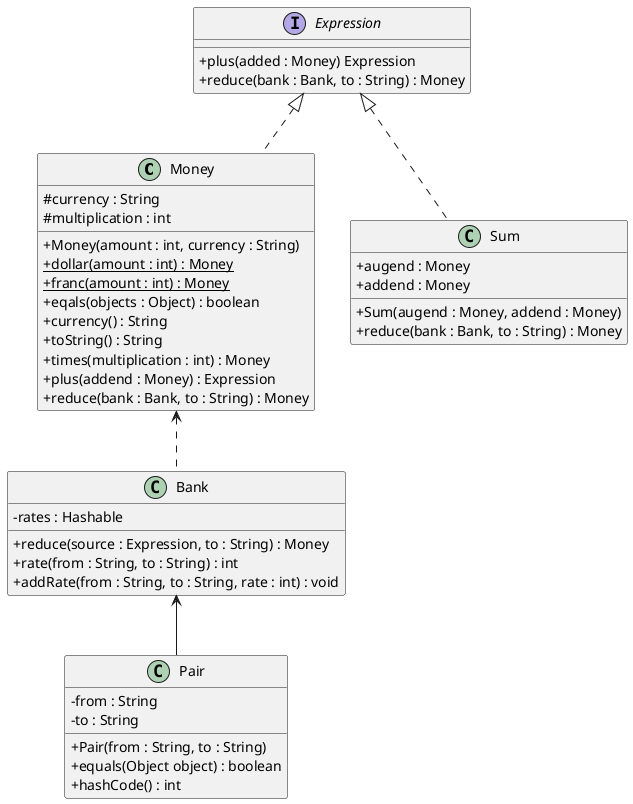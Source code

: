 @startuml
'https://plantuml.com/class-diagram
skinparam classAttributeIconSize 0
/' 14장 : 환율 적용(환율 매핑 해시테이블)
'/
class Money
interface Expression
class Bank
class Sum
class Pair
Expression <|.. Money
Money <.. Bank
Expression <|.. Sum
Bank <-- Pair
class Money{
 #currency : String
 #multiplication : int
 +Money(amount : int, currency : String)
 +dollar(amount : int) : {static} Money
 +franc(amount : int) : {static} Money
 +eqals(objects : Object) : boolean
 +currency() : String
 +toString() : String
 +times(multiplication : int) : Money
 +plus(addend : Money) : Expression
 +reduce(bank : Bank, to : String) : Money
}
interface Expression{
 +plus(added : Money) Expression
 +reduce(bank : Bank, to : String) : Money
}
class Bank{
 -rates : Hashable
 +reduce(source : Expression, to : String) : Money
 +rate(from : String, to : String) : int
 +addRate(from : String, to : String, rate : int) : void
}
class Sum{
 +augend : Money
 +addend : Money
 +Sum(augend : Money, addend : Money)
 +reduce(bank : Bank, to : String) : Money
}
class Pair {
 -from : String
 -to : String
  +Pair(from : String, to : String)
  +equals(Object object) : boolean
  +hashCode() : int
}
@enduml
